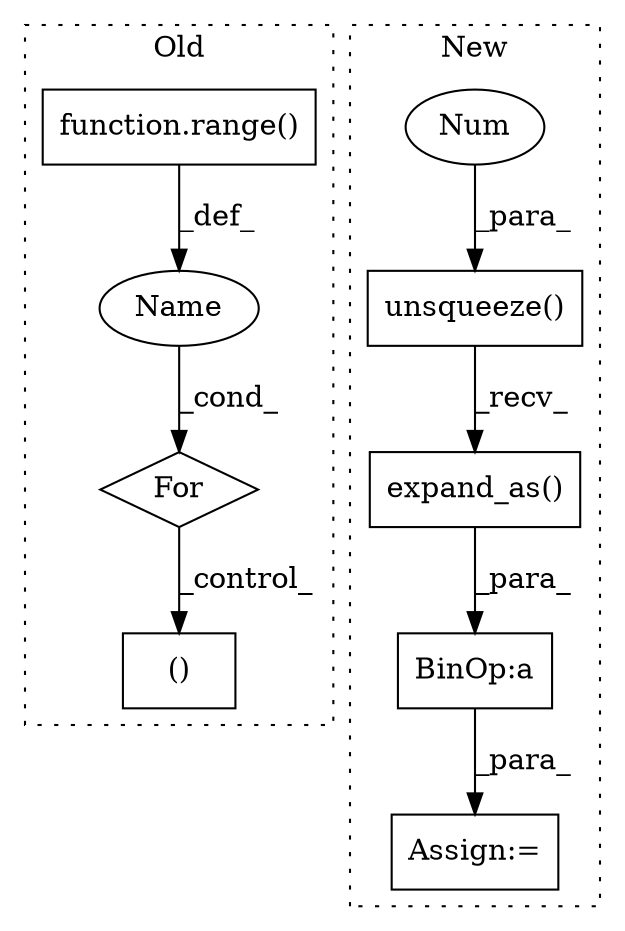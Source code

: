 digraph G {
subgraph cluster0 {
1 [label="function.range()" a="75" s="3101,3122" l="6,1" shape="box"];
3 [label="()" a="54" s="3149" l="6" shape="box"];
5 [label="For" a="107" s="3092,3123" l="4,14" shape="diamond"];
6 [label="Name" a="87" s="3096" l="1" shape="ellipse"];
label = "Old";
style="dotted";
}
subgraph cluster1 {
2 [label="expand_as()" a="75" s="4280,4325" l="36,1" shape="box"];
4 [label="BinOp:a" a="82" s="4473" l="3" shape="box"];
7 [label="unsqueeze()" a="75" s="4280,4304" l="23,1" shape="box"];
8 [label="Num" a="76" s="4303" l="1" shape="ellipse"];
9 [label="Assign:=" a="68" s="4852" l="3" shape="box"];
label = "New";
style="dotted";
}
1 -> 6 [label="_def_"];
2 -> 4 [label="_para_"];
4 -> 9 [label="_para_"];
5 -> 3 [label="_control_"];
6 -> 5 [label="_cond_"];
7 -> 2 [label="_recv_"];
8 -> 7 [label="_para_"];
}